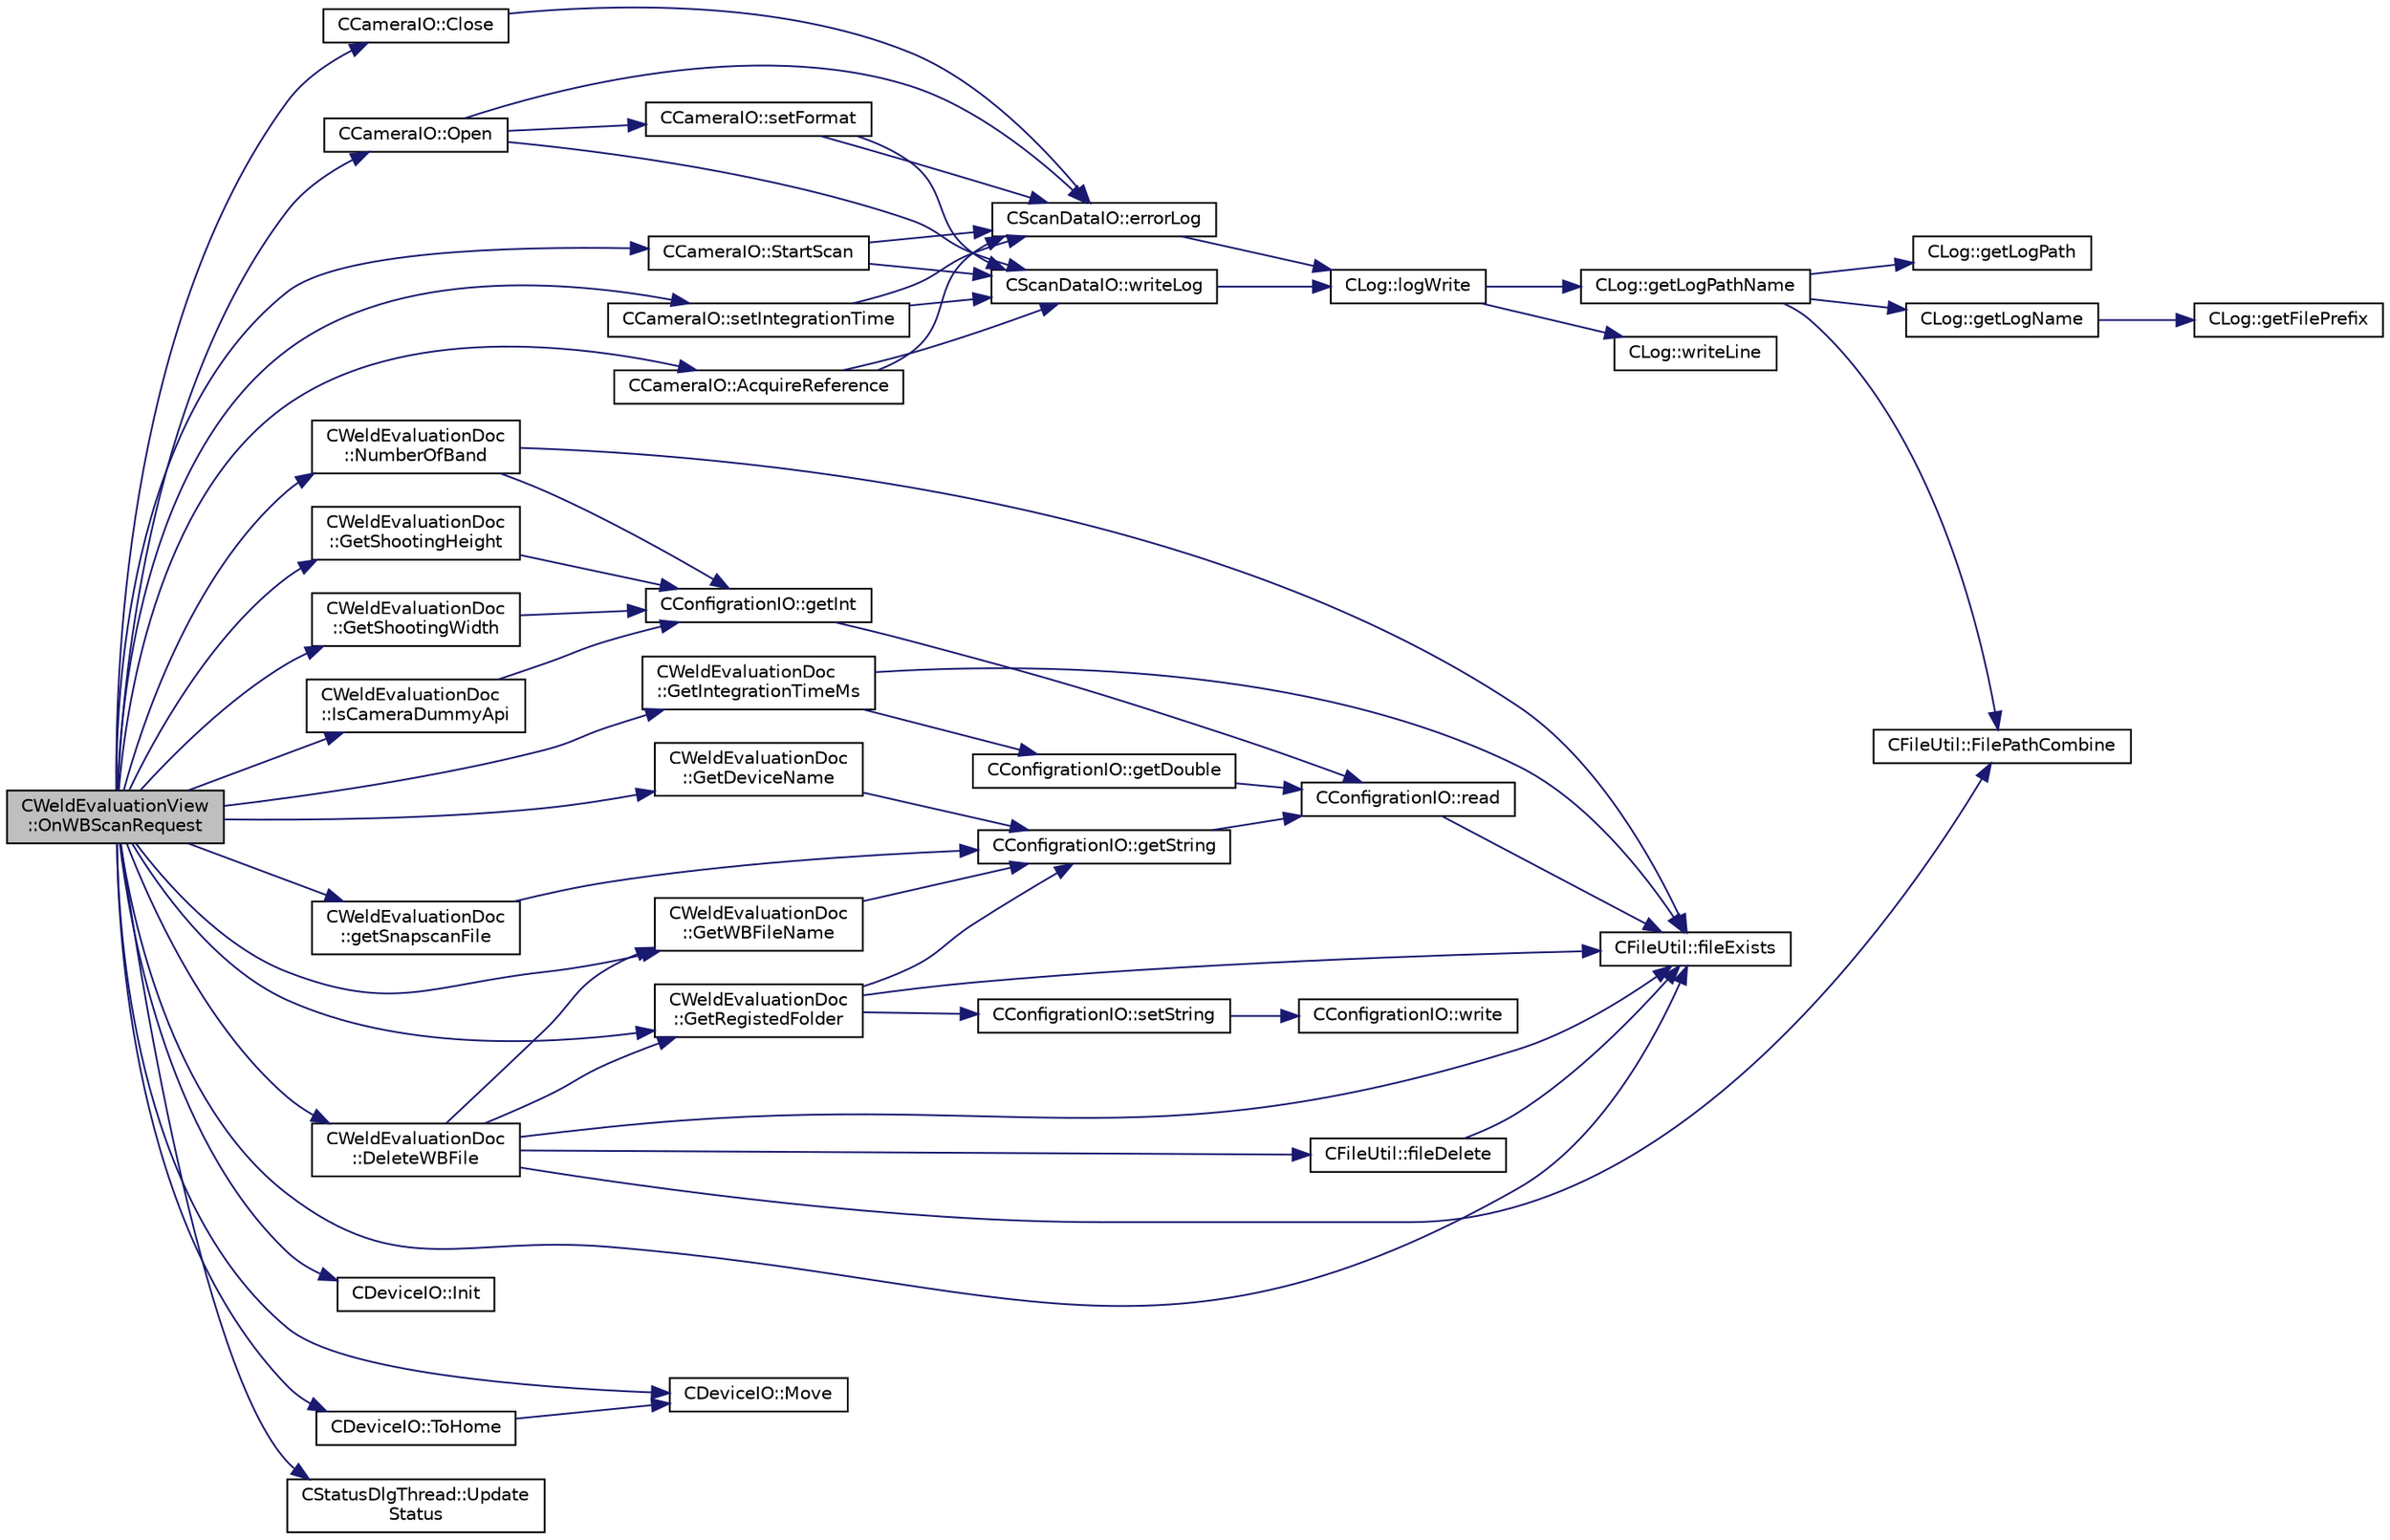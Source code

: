 digraph "CWeldEvaluationView::OnWBScanRequest"
{
 // LATEX_PDF_SIZE
  edge [fontname="Helvetica",fontsize="10",labelfontname="Helvetica",labelfontsize="10"];
  node [fontname="Helvetica",fontsize="10",shape=record];
  rankdir="LR";
  Node1 [label="CWeldEvaluationView\l::OnWBScanRequest",height=0.2,width=0.4,color="black", fillcolor="grey75", style="filled", fontcolor="black",tooltip="ホワイトバランススキャンの要求"];
  Node1 -> Node2 [color="midnightblue",fontsize="10",style="solid",fontname="Helvetica"];
  Node2 [label="CCameraIO::AcquireReference",height=0.2,width=0.4,color="black", fillcolor="white", style="filled",URL="$class_c_camera_i_o.html#a1730843fe81498de96623f8669cdefc5",tooltip="リファレンス（ホワイトバランス）の取得"];
  Node2 -> Node3 [color="midnightblue",fontsize="10",style="solid",fontname="Helvetica"];
  Node3 [label="CScanDataIO::errorLog",height=0.2,width=0.4,color="black", fillcolor="white", style="filled",URL="$class_c_scan_data_i_o.html#abfa111bff1b107f9615bf57d5014f7f4",tooltip="エラーログ出力"];
  Node3 -> Node4 [color="midnightblue",fontsize="10",style="solid",fontname="Helvetica"];
  Node4 [label="CLog::logWrite",height=0.2,width=0.4,color="black", fillcolor="white", style="filled",URL="$class_c_log.html#ac31d4dac2937ba01a36d1a3b44b83d70",tooltip="ログの出力"];
  Node4 -> Node5 [color="midnightblue",fontsize="10",style="solid",fontname="Helvetica"];
  Node5 [label="CLog::getLogPathName",height=0.2,width=0.4,color="black", fillcolor="white", style="filled",URL="$class_c_log.html#ab9c474897ca906770f57d5da2feefa6d",tooltip="ログファイルフルパス名の取得"];
  Node5 -> Node6 [color="midnightblue",fontsize="10",style="solid",fontname="Helvetica"];
  Node6 [label="CFileUtil::FilePathCombine",height=0.2,width=0.4,color="black", fillcolor="white", style="filled",URL="$class_c_file_util.html#abc548d0aa8583bfd6f185c08711b1ec7",tooltip="ファイルパスの作成"];
  Node5 -> Node7 [color="midnightblue",fontsize="10",style="solid",fontname="Helvetica"];
  Node7 [label="CLog::getLogName",height=0.2,width=0.4,color="black", fillcolor="white", style="filled",URL="$class_c_log.html#a65d2c4306ed1a9d777c08caff941e776",tooltip="ログファイル名の取得"];
  Node7 -> Node8 [color="midnightblue",fontsize="10",style="solid",fontname="Helvetica"];
  Node8 [label="CLog::getFilePrefix",height=0.2,width=0.4,color="black", fillcolor="white", style="filled",URL="$class_c_log.html#a70464aa2d7a0a10825a9f7f7b7adf2ee",tooltip="ファイル名プレフィックスの取得"];
  Node5 -> Node9 [color="midnightblue",fontsize="10",style="solid",fontname="Helvetica"];
  Node9 [label="CLog::getLogPath",height=0.2,width=0.4,color="black", fillcolor="white", style="filled",URL="$class_c_log.html#a27df84a7db3c444addee476022bfc5ae",tooltip="ログファイル出力ディレクトリの取得"];
  Node4 -> Node10 [color="midnightblue",fontsize="10",style="solid",fontname="Helvetica"];
  Node10 [label="CLog::writeLine",height=0.2,width=0.4,color="black", fillcolor="white", style="filled",URL="$class_c_log.html#ae51a9a6b80711b7a6f5088c61eb346cf",tooltip=" "];
  Node2 -> Node11 [color="midnightblue",fontsize="10",style="solid",fontname="Helvetica"];
  Node11 [label="CScanDataIO::writeLog",height=0.2,width=0.4,color="black", fillcolor="white", style="filled",URL="$class_c_scan_data_i_o.html#a5be204207783efd8238a8928cdb5c061",tooltip="ログ出力"];
  Node11 -> Node4 [color="midnightblue",fontsize="10",style="solid",fontname="Helvetica"];
  Node1 -> Node12 [color="midnightblue",fontsize="10",style="solid",fontname="Helvetica"];
  Node12 [label="CCameraIO::Close",height=0.2,width=0.4,color="black", fillcolor="white", style="filled",URL="$class_c_camera_i_o.html#a5aeea6f7c98f556616525063d302d720",tooltip="カメラのクローズ"];
  Node12 -> Node3 [color="midnightblue",fontsize="10",style="solid",fontname="Helvetica"];
  Node1 -> Node13 [color="midnightblue",fontsize="10",style="solid",fontname="Helvetica"];
  Node13 [label="CWeldEvaluationDoc\l::DeleteWBFile",height=0.2,width=0.4,color="black", fillcolor="white", style="filled",URL="$class_c_weld_evaluation_doc.html#a0da31b2f65ebdcc0fa233216ce2b570e",tooltip="ホワイトバランスファイルの削除"];
  Node13 -> Node14 [color="midnightblue",fontsize="10",style="solid",fontname="Helvetica"];
  Node14 [label="CFileUtil::fileDelete",height=0.2,width=0.4,color="black", fillcolor="white", style="filled",URL="$class_c_file_util.html#a390bb140d44dcbd206497e5efe5a76a8",tooltip="ファイルを削除する"];
  Node14 -> Node15 [color="midnightblue",fontsize="10",style="solid",fontname="Helvetica"];
  Node15 [label="CFileUtil::fileExists",height=0.2,width=0.4,color="black", fillcolor="white", style="filled",URL="$class_c_file_util.html#a9a8b3e89af30c1826d518719aad2c3df",tooltip="ファイルが存在するかを確認する"];
  Node13 -> Node15 [color="midnightblue",fontsize="10",style="solid",fontname="Helvetica"];
  Node13 -> Node6 [color="midnightblue",fontsize="10",style="solid",fontname="Helvetica"];
  Node13 -> Node16 [color="midnightblue",fontsize="10",style="solid",fontname="Helvetica"];
  Node16 [label="CWeldEvaluationDoc\l::GetRegistedFolder",height=0.2,width=0.4,color="black", fillcolor="white", style="filled",URL="$class_c_weld_evaluation_doc.html#ad3746774f32e3fa3fc4ebc4d4510d0ee",tooltip="登録済み試験格納フォルダの取得"];
  Node16 -> Node15 [color="midnightblue",fontsize="10",style="solid",fontname="Helvetica"];
  Node16 -> Node17 [color="midnightblue",fontsize="10",style="solid",fontname="Helvetica"];
  Node17 [label="CConfigrationIO::getString",height=0.2,width=0.4,color="black", fillcolor="white", style="filled",URL="$class_c_configration_i_o.html#a1c72779785c9de9ab2525d7320d12658",tooltip="指定セクションのキー値（文字列）を取得"];
  Node17 -> Node18 [color="midnightblue",fontsize="10",style="solid",fontname="Helvetica"];
  Node18 [label="CConfigrationIO::read",height=0.2,width=0.4,color="black", fillcolor="white", style="filled",URL="$class_c_configration_i_o.html#a73ecbb6f7141bad005e290e9f48c576f",tooltip="指定セクションのキー値を取得"];
  Node18 -> Node15 [color="midnightblue",fontsize="10",style="solid",fontname="Helvetica"];
  Node16 -> Node19 [color="midnightblue",fontsize="10",style="solid",fontname="Helvetica"];
  Node19 [label="CConfigrationIO::setString",height=0.2,width=0.4,color="black", fillcolor="white", style="filled",URL="$class_c_configration_i_o.html#a0fb34e01af48df8da81d80108ffa3d03",tooltip="指定セクションのキーに文字列を設定"];
  Node19 -> Node20 [color="midnightblue",fontsize="10",style="solid",fontname="Helvetica"];
  Node20 [label="CConfigrationIO::write",height=0.2,width=0.4,color="black", fillcolor="white", style="filled",URL="$class_c_configration_i_o.html#aa05f2d3bee4d0f39715b3e41429cdfd2",tooltip="指定セクションのキーに値を設定"];
  Node13 -> Node21 [color="midnightblue",fontsize="10",style="solid",fontname="Helvetica"];
  Node21 [label="CWeldEvaluationDoc\l::GetWBFileName",height=0.2,width=0.4,color="black", fillcolor="white", style="filled",URL="$class_c_weld_evaluation_doc.html#a999ae33c47280fcd8d7a759b0de05c2a",tooltip="ホワイトバランスファイル名の取得"];
  Node21 -> Node17 [color="midnightblue",fontsize="10",style="solid",fontname="Helvetica"];
  Node1 -> Node15 [color="midnightblue",fontsize="10",style="solid",fontname="Helvetica"];
  Node1 -> Node22 [color="midnightblue",fontsize="10",style="solid",fontname="Helvetica"];
  Node22 [label="CWeldEvaluationDoc\l::GetDeviceName",height=0.2,width=0.4,color="black", fillcolor="white", style="filled",URL="$class_c_weld_evaluation_doc.html#a7e533454b41c09a29279af6de516c913",tooltip="デバイス名の取得"];
  Node22 -> Node17 [color="midnightblue",fontsize="10",style="solid",fontname="Helvetica"];
  Node1 -> Node23 [color="midnightblue",fontsize="10",style="solid",fontname="Helvetica"];
  Node23 [label="CWeldEvaluationDoc\l::GetIntegrationTimeMs",height=0.2,width=0.4,color="black", fillcolor="white", style="filled",URL="$class_c_weld_evaluation_doc.html#aee173a16c4edff26f7f7f0bd15c1c671",tooltip="Integration_time_msの取得"];
  Node23 -> Node15 [color="midnightblue",fontsize="10",style="solid",fontname="Helvetica"];
  Node23 -> Node24 [color="midnightblue",fontsize="10",style="solid",fontname="Helvetica"];
  Node24 [label="CConfigrationIO::getDouble",height=0.2,width=0.4,color="black", fillcolor="white", style="filled",URL="$class_c_configration_i_o.html#a460fe4c9b31d05649b998bcf78f2568d",tooltip="指定セクションのキー値（浮動小数点）を取得"];
  Node24 -> Node18 [color="midnightblue",fontsize="10",style="solid",fontname="Helvetica"];
  Node1 -> Node16 [color="midnightblue",fontsize="10",style="solid",fontname="Helvetica"];
  Node1 -> Node25 [color="midnightblue",fontsize="10",style="solid",fontname="Helvetica"];
  Node25 [label="CWeldEvaluationDoc\l::GetShootingHeight",height=0.2,width=0.4,color="black", fillcolor="white", style="filled",URL="$class_c_weld_evaluation_doc.html#a55485766139b9685d1ed9a5e61a06e7b",tooltip="撮影高さの取得"];
  Node25 -> Node26 [color="midnightblue",fontsize="10",style="solid",fontname="Helvetica"];
  Node26 [label="CConfigrationIO::getInt",height=0.2,width=0.4,color="black", fillcolor="white", style="filled",URL="$class_c_configration_i_o.html#a60d2dbaa282946adcc42ebd04fc08805",tooltip="指定セクションのキー値（整数）を取得"];
  Node26 -> Node18 [color="midnightblue",fontsize="10",style="solid",fontname="Helvetica"];
  Node1 -> Node27 [color="midnightblue",fontsize="10",style="solid",fontname="Helvetica"];
  Node27 [label="CWeldEvaluationDoc\l::GetShootingWidth",height=0.2,width=0.4,color="black", fillcolor="white", style="filled",URL="$class_c_weld_evaluation_doc.html#a9ef01c2fd9ec8ef296388a8048fe32fa",tooltip="撮影幅の取得"];
  Node27 -> Node26 [color="midnightblue",fontsize="10",style="solid",fontname="Helvetica"];
  Node1 -> Node28 [color="midnightblue",fontsize="10",style="solid",fontname="Helvetica"];
  Node28 [label="CWeldEvaluationDoc\l::getSnapscanFile",height=0.2,width=0.4,color="black", fillcolor="white", style="filled",URL="$class_c_weld_evaluation_doc.html#a152e6527d44932f0c75c0eeda8b7cc29",tooltip="スナップスキャンファイルパスの取得"];
  Node28 -> Node17 [color="midnightblue",fontsize="10",style="solid",fontname="Helvetica"];
  Node1 -> Node21 [color="midnightblue",fontsize="10",style="solid",fontname="Helvetica"];
  Node1 -> Node29 [color="midnightblue",fontsize="10",style="solid",fontname="Helvetica"];
  Node29 [label="CDeviceIO::Init",height=0.2,width=0.4,color="black", fillcolor="white", style="filled",URL="$class_c_device_i_o.html#ab26f463bba0e20cbf0074700f5923b69",tooltip="機器の初期化"];
  Node1 -> Node30 [color="midnightblue",fontsize="10",style="solid",fontname="Helvetica"];
  Node30 [label="CWeldEvaluationDoc\l::IsCameraDummyApi",height=0.2,width=0.4,color="black", fillcolor="white", style="filled",URL="$class_c_weld_evaluation_doc.html#a7aff2c8f3a98f64977aad4f698b46cf1",tooltip="カメラダミーモジュール使用有無判定"];
  Node30 -> Node26 [color="midnightblue",fontsize="10",style="solid",fontname="Helvetica"];
  Node1 -> Node31 [color="midnightblue",fontsize="10",style="solid",fontname="Helvetica"];
  Node31 [label="CDeviceIO::Move",height=0.2,width=0.4,color="black", fillcolor="white", style="filled",URL="$class_c_device_i_o.html#afe3dcac15255e9b9658926a5db7c9220",tooltip="カメラの移動"];
  Node1 -> Node32 [color="midnightblue",fontsize="10",style="solid",fontname="Helvetica"];
  Node32 [label="CWeldEvaluationDoc\l::NumberOfBand",height=0.2,width=0.4,color="black", fillcolor="white", style="filled",URL="$class_c_weld_evaluation_doc.html#aabcea1b96c3d5701c9fb0f3408b1cc7a",tooltip="バンド数の取得"];
  Node32 -> Node15 [color="midnightblue",fontsize="10",style="solid",fontname="Helvetica"];
  Node32 -> Node26 [color="midnightblue",fontsize="10",style="solid",fontname="Helvetica"];
  Node1 -> Node33 [color="midnightblue",fontsize="10",style="solid",fontname="Helvetica"];
  Node33 [label="CCameraIO::Open",height=0.2,width=0.4,color="black", fillcolor="white", style="filled",URL="$class_c_camera_i_o.html#ac592e3623be0dba68f4db806da652cba",tooltip="カメラのオープン"];
  Node33 -> Node3 [color="midnightblue",fontsize="10",style="solid",fontname="Helvetica"];
  Node33 -> Node34 [color="midnightblue",fontsize="10",style="solid",fontname="Helvetica"];
  Node34 [label="CCameraIO::setFormat",height=0.2,width=0.4,color="black", fillcolor="white", style="filled",URL="$class_c_camera_i_o.html#aa4c14720243ce00bb95950a601327637",tooltip="フォーマットの設定"];
  Node34 -> Node3 [color="midnightblue",fontsize="10",style="solid",fontname="Helvetica"];
  Node34 -> Node11 [color="midnightblue",fontsize="10",style="solid",fontname="Helvetica"];
  Node33 -> Node11 [color="midnightblue",fontsize="10",style="solid",fontname="Helvetica"];
  Node1 -> Node35 [color="midnightblue",fontsize="10",style="solid",fontname="Helvetica"];
  Node35 [label="CCameraIO::setIntegrationTime",height=0.2,width=0.4,color="black", fillcolor="white", style="filled",URL="$class_c_camera_i_o.html#a81016636faf8f4329a1a664716c17de9",tooltip="IntegrationTimeの設定"];
  Node35 -> Node3 [color="midnightblue",fontsize="10",style="solid",fontname="Helvetica"];
  Node35 -> Node11 [color="midnightblue",fontsize="10",style="solid",fontname="Helvetica"];
  Node1 -> Node36 [color="midnightblue",fontsize="10",style="solid",fontname="Helvetica"];
  Node36 [label="CCameraIO::StartScan",height=0.2,width=0.4,color="black", fillcolor="white", style="filled",URL="$class_c_camera_i_o.html#a366c8cfc6c2492079e3d7a63fffb076c",tooltip="スキャンの開始"];
  Node36 -> Node3 [color="midnightblue",fontsize="10",style="solid",fontname="Helvetica"];
  Node36 -> Node11 [color="midnightblue",fontsize="10",style="solid",fontname="Helvetica"];
  Node1 -> Node37 [color="midnightblue",fontsize="10",style="solid",fontname="Helvetica"];
  Node37 [label="CDeviceIO::ToHome",height=0.2,width=0.4,color="black", fillcolor="white", style="filled",URL="$class_c_device_i_o.html#ac3903acef20f20748a63c76239df005a",tooltip="カメラをホームポジションへ移動"];
  Node37 -> Node31 [color="midnightblue",fontsize="10",style="solid",fontname="Helvetica"];
  Node1 -> Node38 [color="midnightblue",fontsize="10",style="solid",fontname="Helvetica"];
  Node38 [label="CStatusDlgThread::Update\lStatus",height=0.2,width=0.4,color="black", fillcolor="white", style="filled",URL="$class_c_status_dlg_thread.html#a5b12b4fbcef88da4d589d79a521eb1a1",tooltip="ステータスの更新"];
}
